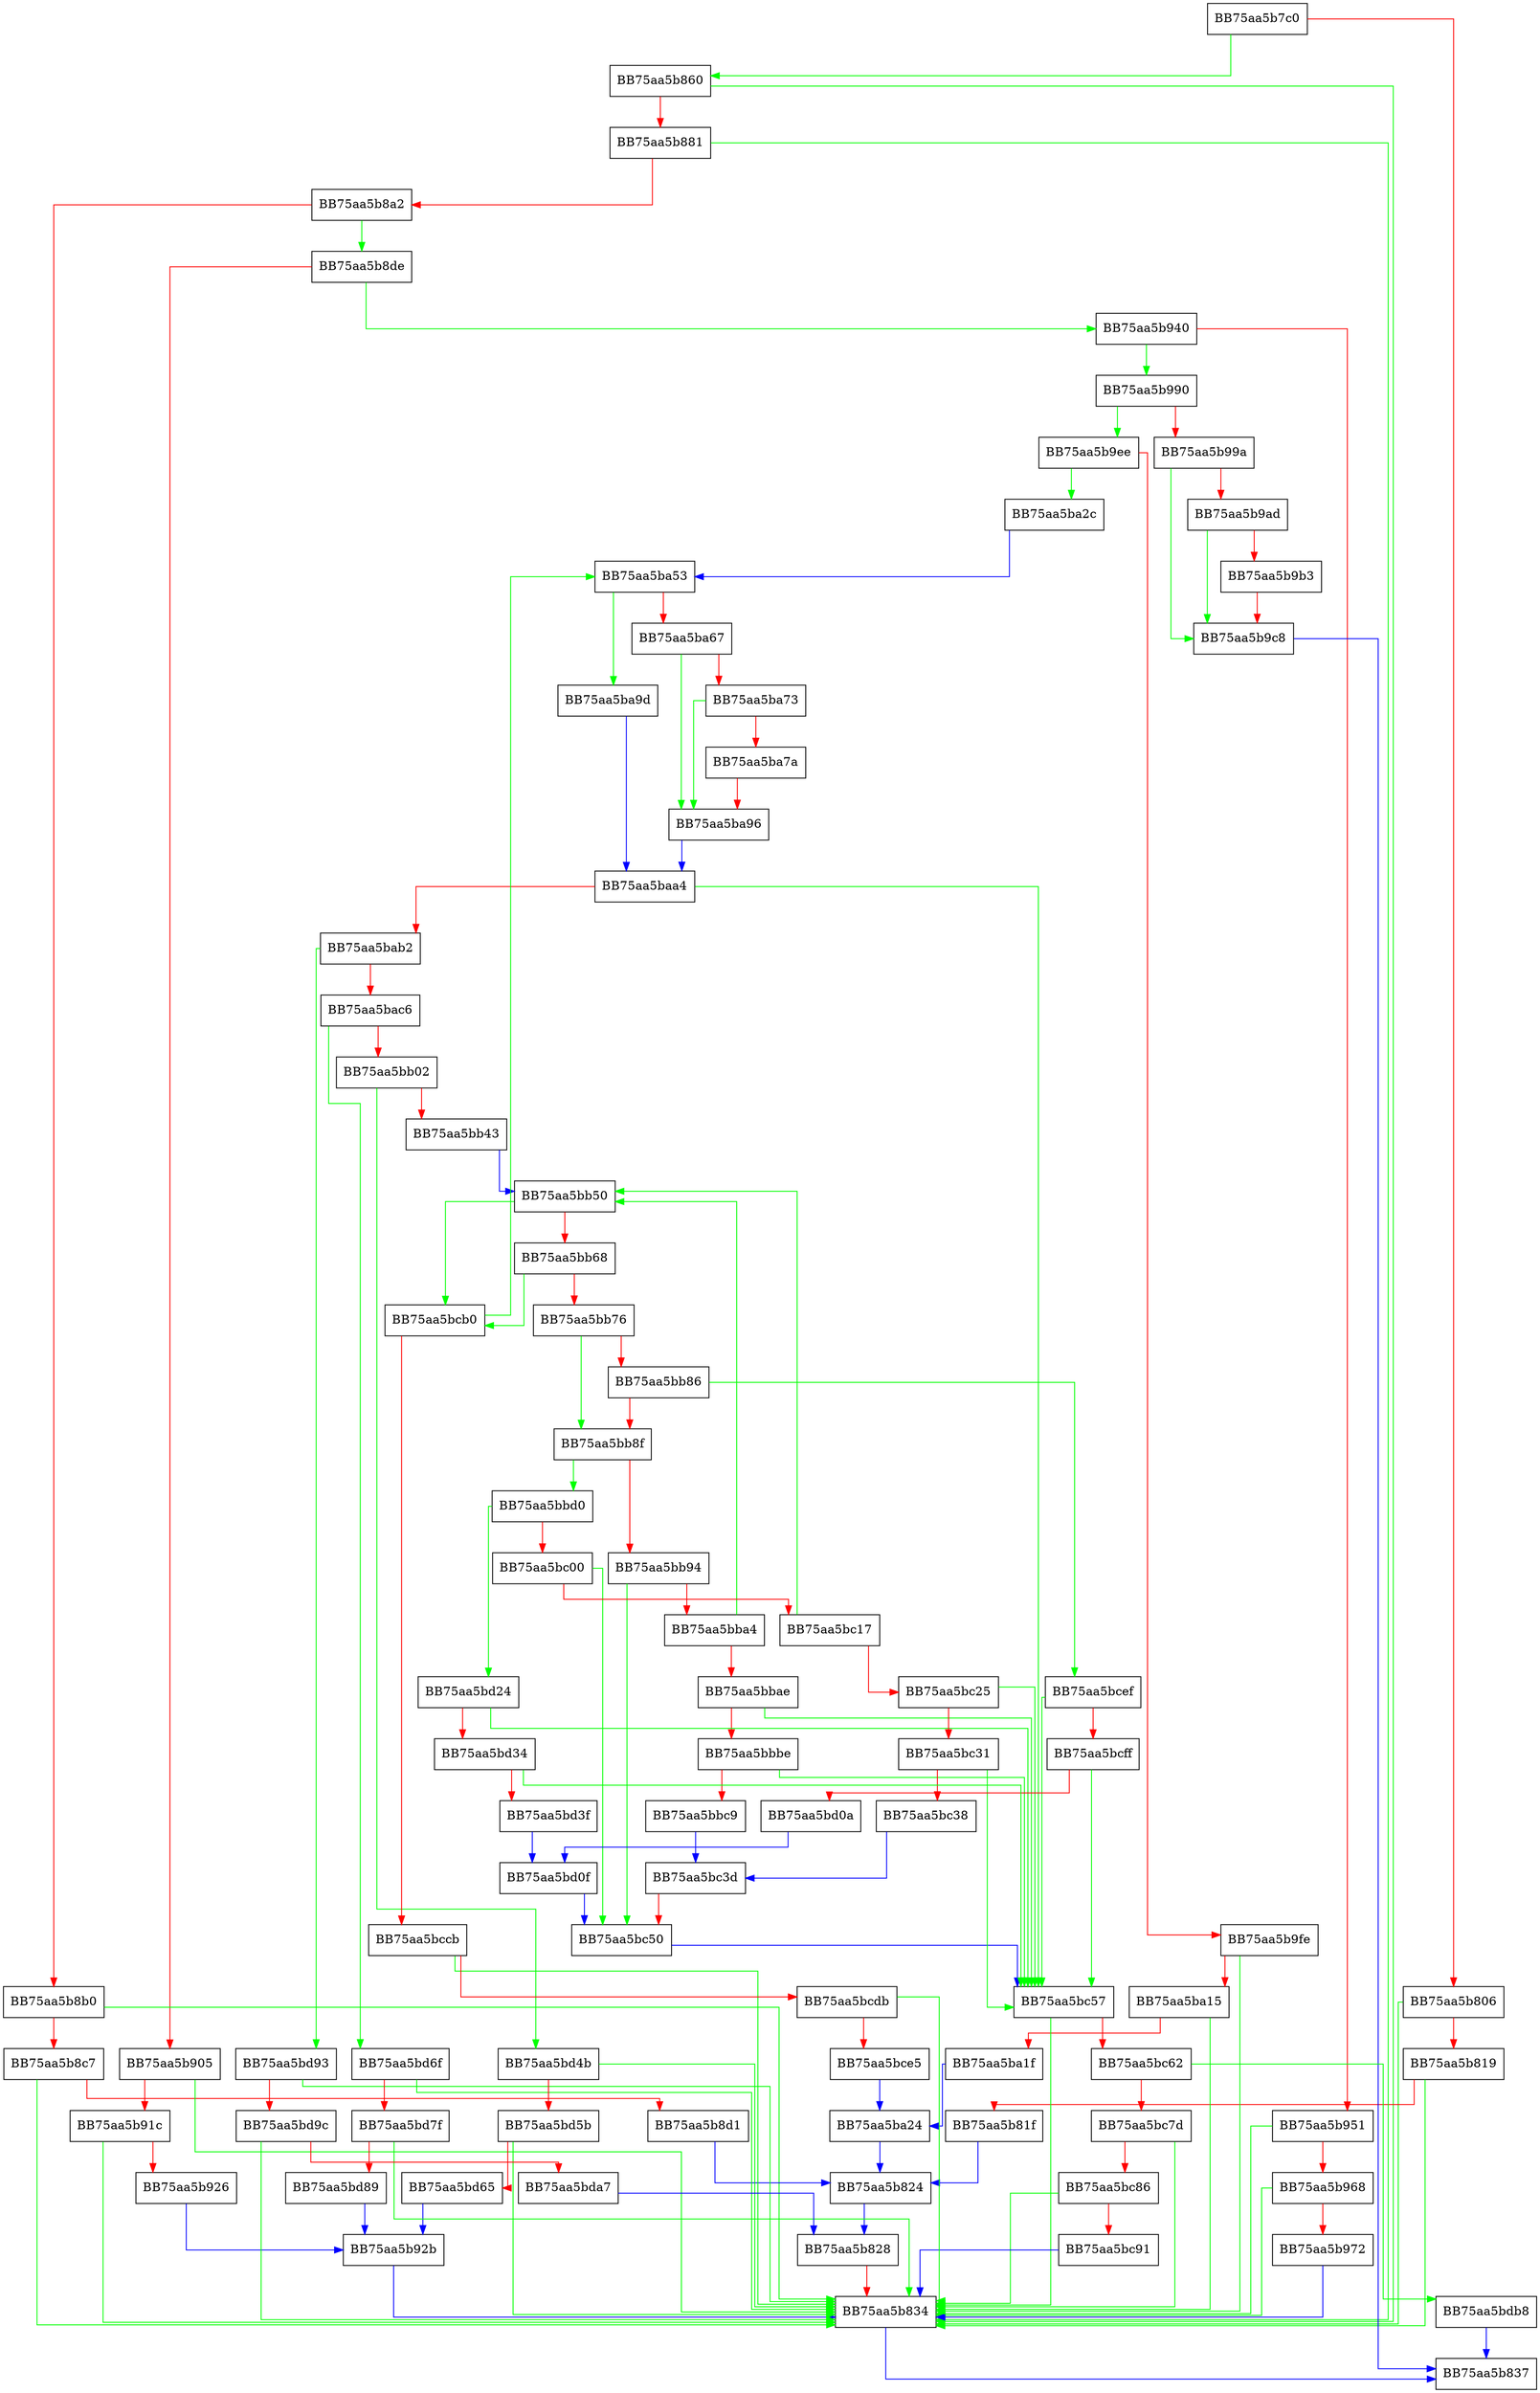 digraph RebuildIAT {
  node [shape="box"];
  graph [splines=ortho];
  BB75aa5b7c0 -> BB75aa5b860 [color="green"];
  BB75aa5b7c0 -> BB75aa5b806 [color="red"];
  BB75aa5b806 -> BB75aa5b834 [color="green"];
  BB75aa5b806 -> BB75aa5b819 [color="red"];
  BB75aa5b819 -> BB75aa5b834 [color="green"];
  BB75aa5b819 -> BB75aa5b81f [color="red"];
  BB75aa5b81f -> BB75aa5b824 [color="blue"];
  BB75aa5b824 -> BB75aa5b828 [color="blue"];
  BB75aa5b828 -> BB75aa5b834 [color="red"];
  BB75aa5b834 -> BB75aa5b837 [color="blue"];
  BB75aa5b860 -> BB75aa5b834 [color="green"];
  BB75aa5b860 -> BB75aa5b881 [color="red"];
  BB75aa5b881 -> BB75aa5b834 [color="green"];
  BB75aa5b881 -> BB75aa5b8a2 [color="red"];
  BB75aa5b8a2 -> BB75aa5b8de [color="green"];
  BB75aa5b8a2 -> BB75aa5b8b0 [color="red"];
  BB75aa5b8b0 -> BB75aa5b834 [color="green"];
  BB75aa5b8b0 -> BB75aa5b8c7 [color="red"];
  BB75aa5b8c7 -> BB75aa5b834 [color="green"];
  BB75aa5b8c7 -> BB75aa5b8d1 [color="red"];
  BB75aa5b8d1 -> BB75aa5b824 [color="blue"];
  BB75aa5b8de -> BB75aa5b940 [color="green"];
  BB75aa5b8de -> BB75aa5b905 [color="red"];
  BB75aa5b905 -> BB75aa5b834 [color="green"];
  BB75aa5b905 -> BB75aa5b91c [color="red"];
  BB75aa5b91c -> BB75aa5b834 [color="green"];
  BB75aa5b91c -> BB75aa5b926 [color="red"];
  BB75aa5b926 -> BB75aa5b92b [color="blue"];
  BB75aa5b92b -> BB75aa5b834 [color="blue"];
  BB75aa5b940 -> BB75aa5b990 [color="green"];
  BB75aa5b940 -> BB75aa5b951 [color="red"];
  BB75aa5b951 -> BB75aa5b834 [color="green"];
  BB75aa5b951 -> BB75aa5b968 [color="red"];
  BB75aa5b968 -> BB75aa5b834 [color="green"];
  BB75aa5b968 -> BB75aa5b972 [color="red"];
  BB75aa5b972 -> BB75aa5b834 [color="blue"];
  BB75aa5b990 -> BB75aa5b9ee [color="green"];
  BB75aa5b990 -> BB75aa5b99a [color="red"];
  BB75aa5b99a -> BB75aa5b9c8 [color="green"];
  BB75aa5b99a -> BB75aa5b9ad [color="red"];
  BB75aa5b9ad -> BB75aa5b9c8 [color="green"];
  BB75aa5b9ad -> BB75aa5b9b3 [color="red"];
  BB75aa5b9b3 -> BB75aa5b9c8 [color="red"];
  BB75aa5b9c8 -> BB75aa5b837 [color="blue"];
  BB75aa5b9ee -> BB75aa5ba2c [color="green"];
  BB75aa5b9ee -> BB75aa5b9fe [color="red"];
  BB75aa5b9fe -> BB75aa5b834 [color="green"];
  BB75aa5b9fe -> BB75aa5ba15 [color="red"];
  BB75aa5ba15 -> BB75aa5b834 [color="green"];
  BB75aa5ba15 -> BB75aa5ba1f [color="red"];
  BB75aa5ba1f -> BB75aa5ba24 [color="blue"];
  BB75aa5ba24 -> BB75aa5b824 [color="blue"];
  BB75aa5ba2c -> BB75aa5ba53 [color="blue"];
  BB75aa5ba53 -> BB75aa5ba9d [color="green"];
  BB75aa5ba53 -> BB75aa5ba67 [color="red"];
  BB75aa5ba67 -> BB75aa5ba96 [color="green"];
  BB75aa5ba67 -> BB75aa5ba73 [color="red"];
  BB75aa5ba73 -> BB75aa5ba96 [color="green"];
  BB75aa5ba73 -> BB75aa5ba7a [color="red"];
  BB75aa5ba7a -> BB75aa5ba96 [color="red"];
  BB75aa5ba96 -> BB75aa5baa4 [color="blue"];
  BB75aa5ba9d -> BB75aa5baa4 [color="blue"];
  BB75aa5baa4 -> BB75aa5bc57 [color="green"];
  BB75aa5baa4 -> BB75aa5bab2 [color="red"];
  BB75aa5bab2 -> BB75aa5bd93 [color="green"];
  BB75aa5bab2 -> BB75aa5bac6 [color="red"];
  BB75aa5bac6 -> BB75aa5bd6f [color="green"];
  BB75aa5bac6 -> BB75aa5bb02 [color="red"];
  BB75aa5bb02 -> BB75aa5bd4b [color="green"];
  BB75aa5bb02 -> BB75aa5bb43 [color="red"];
  BB75aa5bb43 -> BB75aa5bb50 [color="blue"];
  BB75aa5bb50 -> BB75aa5bcb0 [color="green"];
  BB75aa5bb50 -> BB75aa5bb68 [color="red"];
  BB75aa5bb68 -> BB75aa5bcb0 [color="green"];
  BB75aa5bb68 -> BB75aa5bb76 [color="red"];
  BB75aa5bb76 -> BB75aa5bb8f [color="green"];
  BB75aa5bb76 -> BB75aa5bb86 [color="red"];
  BB75aa5bb86 -> BB75aa5bcef [color="green"];
  BB75aa5bb86 -> BB75aa5bb8f [color="red"];
  BB75aa5bb8f -> BB75aa5bbd0 [color="green"];
  BB75aa5bb8f -> BB75aa5bb94 [color="red"];
  BB75aa5bb94 -> BB75aa5bc50 [color="green"];
  BB75aa5bb94 -> BB75aa5bba4 [color="red"];
  BB75aa5bba4 -> BB75aa5bb50 [color="green"];
  BB75aa5bba4 -> BB75aa5bbae [color="red"];
  BB75aa5bbae -> BB75aa5bc57 [color="green"];
  BB75aa5bbae -> BB75aa5bbbe [color="red"];
  BB75aa5bbbe -> BB75aa5bc57 [color="green"];
  BB75aa5bbbe -> BB75aa5bbc9 [color="red"];
  BB75aa5bbc9 -> BB75aa5bc3d [color="blue"];
  BB75aa5bbd0 -> BB75aa5bd24 [color="green"];
  BB75aa5bbd0 -> BB75aa5bc00 [color="red"];
  BB75aa5bc00 -> BB75aa5bc50 [color="green"];
  BB75aa5bc00 -> BB75aa5bc17 [color="red"];
  BB75aa5bc17 -> BB75aa5bb50 [color="green"];
  BB75aa5bc17 -> BB75aa5bc25 [color="red"];
  BB75aa5bc25 -> BB75aa5bc57 [color="green"];
  BB75aa5bc25 -> BB75aa5bc31 [color="red"];
  BB75aa5bc31 -> BB75aa5bc57 [color="green"];
  BB75aa5bc31 -> BB75aa5bc38 [color="red"];
  BB75aa5bc38 -> BB75aa5bc3d [color="blue"];
  BB75aa5bc3d -> BB75aa5bc50 [color="red"];
  BB75aa5bc50 -> BB75aa5bc57 [color="blue"];
  BB75aa5bc57 -> BB75aa5b834 [color="green"];
  BB75aa5bc57 -> BB75aa5bc62 [color="red"];
  BB75aa5bc62 -> BB75aa5bdb8 [color="green"];
  BB75aa5bc62 -> BB75aa5bc7d [color="red"];
  BB75aa5bc7d -> BB75aa5b834 [color="green"];
  BB75aa5bc7d -> BB75aa5bc86 [color="red"];
  BB75aa5bc86 -> BB75aa5b834 [color="green"];
  BB75aa5bc86 -> BB75aa5bc91 [color="red"];
  BB75aa5bc91 -> BB75aa5b834 [color="blue"];
  BB75aa5bcb0 -> BB75aa5ba53 [color="green"];
  BB75aa5bcb0 -> BB75aa5bccb [color="red"];
  BB75aa5bccb -> BB75aa5b834 [color="green"];
  BB75aa5bccb -> BB75aa5bcdb [color="red"];
  BB75aa5bcdb -> BB75aa5b834 [color="green"];
  BB75aa5bcdb -> BB75aa5bce5 [color="red"];
  BB75aa5bce5 -> BB75aa5ba24 [color="blue"];
  BB75aa5bcef -> BB75aa5bc57 [color="green"];
  BB75aa5bcef -> BB75aa5bcff [color="red"];
  BB75aa5bcff -> BB75aa5bc57 [color="green"];
  BB75aa5bcff -> BB75aa5bd0a [color="red"];
  BB75aa5bd0a -> BB75aa5bd0f [color="blue"];
  BB75aa5bd0f -> BB75aa5bc50 [color="blue"];
  BB75aa5bd24 -> BB75aa5bc57 [color="green"];
  BB75aa5bd24 -> BB75aa5bd34 [color="red"];
  BB75aa5bd34 -> BB75aa5bc57 [color="green"];
  BB75aa5bd34 -> BB75aa5bd3f [color="red"];
  BB75aa5bd3f -> BB75aa5bd0f [color="blue"];
  BB75aa5bd4b -> BB75aa5b834 [color="green"];
  BB75aa5bd4b -> BB75aa5bd5b [color="red"];
  BB75aa5bd5b -> BB75aa5b834 [color="green"];
  BB75aa5bd5b -> BB75aa5bd65 [color="red"];
  BB75aa5bd65 -> BB75aa5b92b [color="blue"];
  BB75aa5bd6f -> BB75aa5b834 [color="green"];
  BB75aa5bd6f -> BB75aa5bd7f [color="red"];
  BB75aa5bd7f -> BB75aa5b834 [color="green"];
  BB75aa5bd7f -> BB75aa5bd89 [color="red"];
  BB75aa5bd89 -> BB75aa5b92b [color="blue"];
  BB75aa5bd93 -> BB75aa5b834 [color="green"];
  BB75aa5bd93 -> BB75aa5bd9c [color="red"];
  BB75aa5bd9c -> BB75aa5b834 [color="green"];
  BB75aa5bd9c -> BB75aa5bda7 [color="red"];
  BB75aa5bda7 -> BB75aa5b828 [color="blue"];
  BB75aa5bdb8 -> BB75aa5b837 [color="blue"];
}